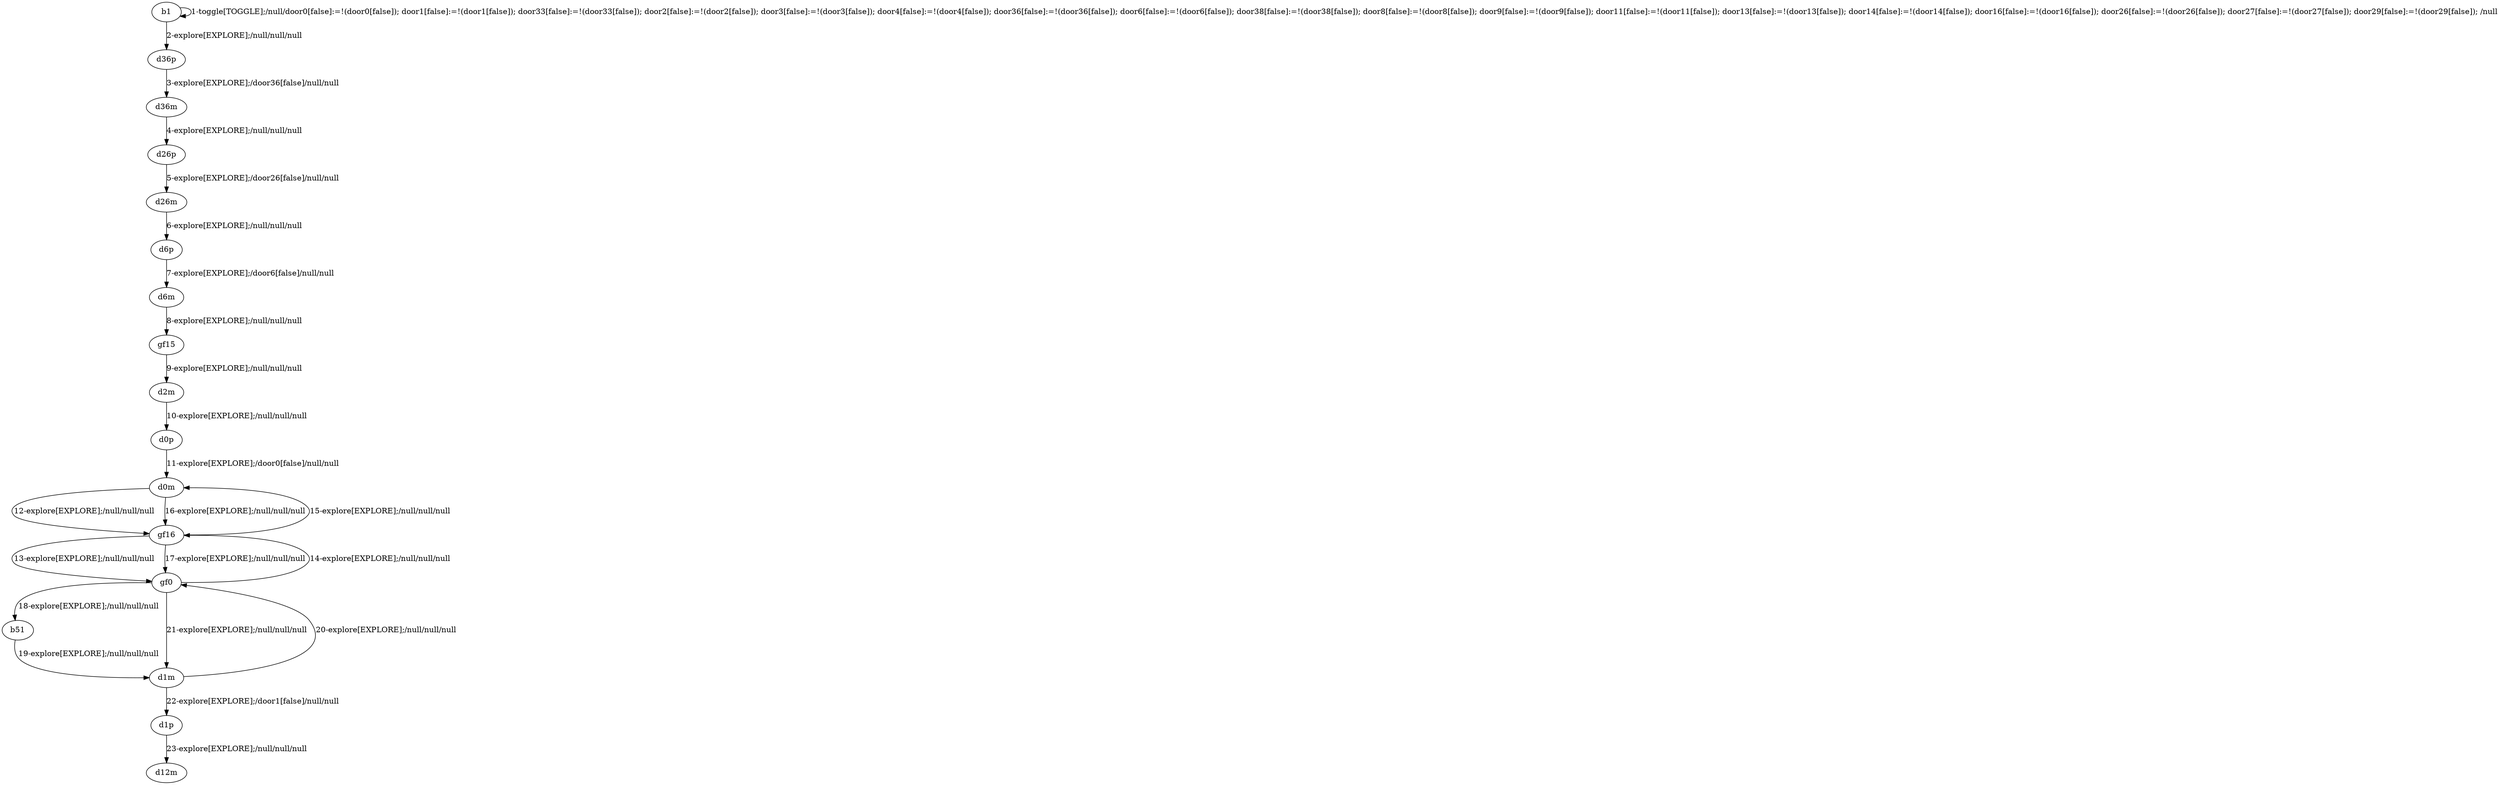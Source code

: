 # Total number of goals covered by this test: 3
# gf16 --> gf0
# gf0 --> b51
# gf0 --> gf16

digraph g {
"b1" -> "b1" [label = "1-toggle[TOGGLE];/null/door0[false]:=!(door0[false]); door1[false]:=!(door1[false]); door33[false]:=!(door33[false]); door2[false]:=!(door2[false]); door3[false]:=!(door3[false]); door4[false]:=!(door4[false]); door36[false]:=!(door36[false]); door6[false]:=!(door6[false]); door38[false]:=!(door38[false]); door8[false]:=!(door8[false]); door9[false]:=!(door9[false]); door11[false]:=!(door11[false]); door13[false]:=!(door13[false]); door14[false]:=!(door14[false]); door16[false]:=!(door16[false]); door26[false]:=!(door26[false]); door27[false]:=!(door27[false]); door29[false]:=!(door29[false]); /null"];
"b1" -> "d36p" [label = "2-explore[EXPLORE];/null/null/null"];
"d36p" -> "d36m" [label = "3-explore[EXPLORE];/door36[false]/null/null"];
"d36m" -> "d26p" [label = "4-explore[EXPLORE];/null/null/null"];
"d26p" -> "d26m" [label = "5-explore[EXPLORE];/door26[false]/null/null"];
"d26m" -> "d6p" [label = "6-explore[EXPLORE];/null/null/null"];
"d6p" -> "d6m" [label = "7-explore[EXPLORE];/door6[false]/null/null"];
"d6m" -> "gf15" [label = "8-explore[EXPLORE];/null/null/null"];
"gf15" -> "d2m" [label = "9-explore[EXPLORE];/null/null/null"];
"d2m" -> "d0p" [label = "10-explore[EXPLORE];/null/null/null"];
"d0p" -> "d0m" [label = "11-explore[EXPLORE];/door0[false]/null/null"];
"d0m" -> "gf16" [label = "12-explore[EXPLORE];/null/null/null"];
"gf16" -> "gf0" [label = "13-explore[EXPLORE];/null/null/null"];
"gf0" -> "gf16" [label = "14-explore[EXPLORE];/null/null/null"];
"gf16" -> "d0m" [label = "15-explore[EXPLORE];/null/null/null"];
"d0m" -> "gf16" [label = "16-explore[EXPLORE];/null/null/null"];
"gf16" -> "gf0" [label = "17-explore[EXPLORE];/null/null/null"];
"gf0" -> "b51" [label = "18-explore[EXPLORE];/null/null/null"];
"b51" -> "d1m" [label = "19-explore[EXPLORE];/null/null/null"];
"d1m" -> "gf0" [label = "20-explore[EXPLORE];/null/null/null"];
"gf0" -> "d1m" [label = "21-explore[EXPLORE];/null/null/null"];
"d1m" -> "d1p" [label = "22-explore[EXPLORE];/door1[false]/null/null"];
"d1p" -> "d12m" [label = "23-explore[EXPLORE];/null/null/null"];
}